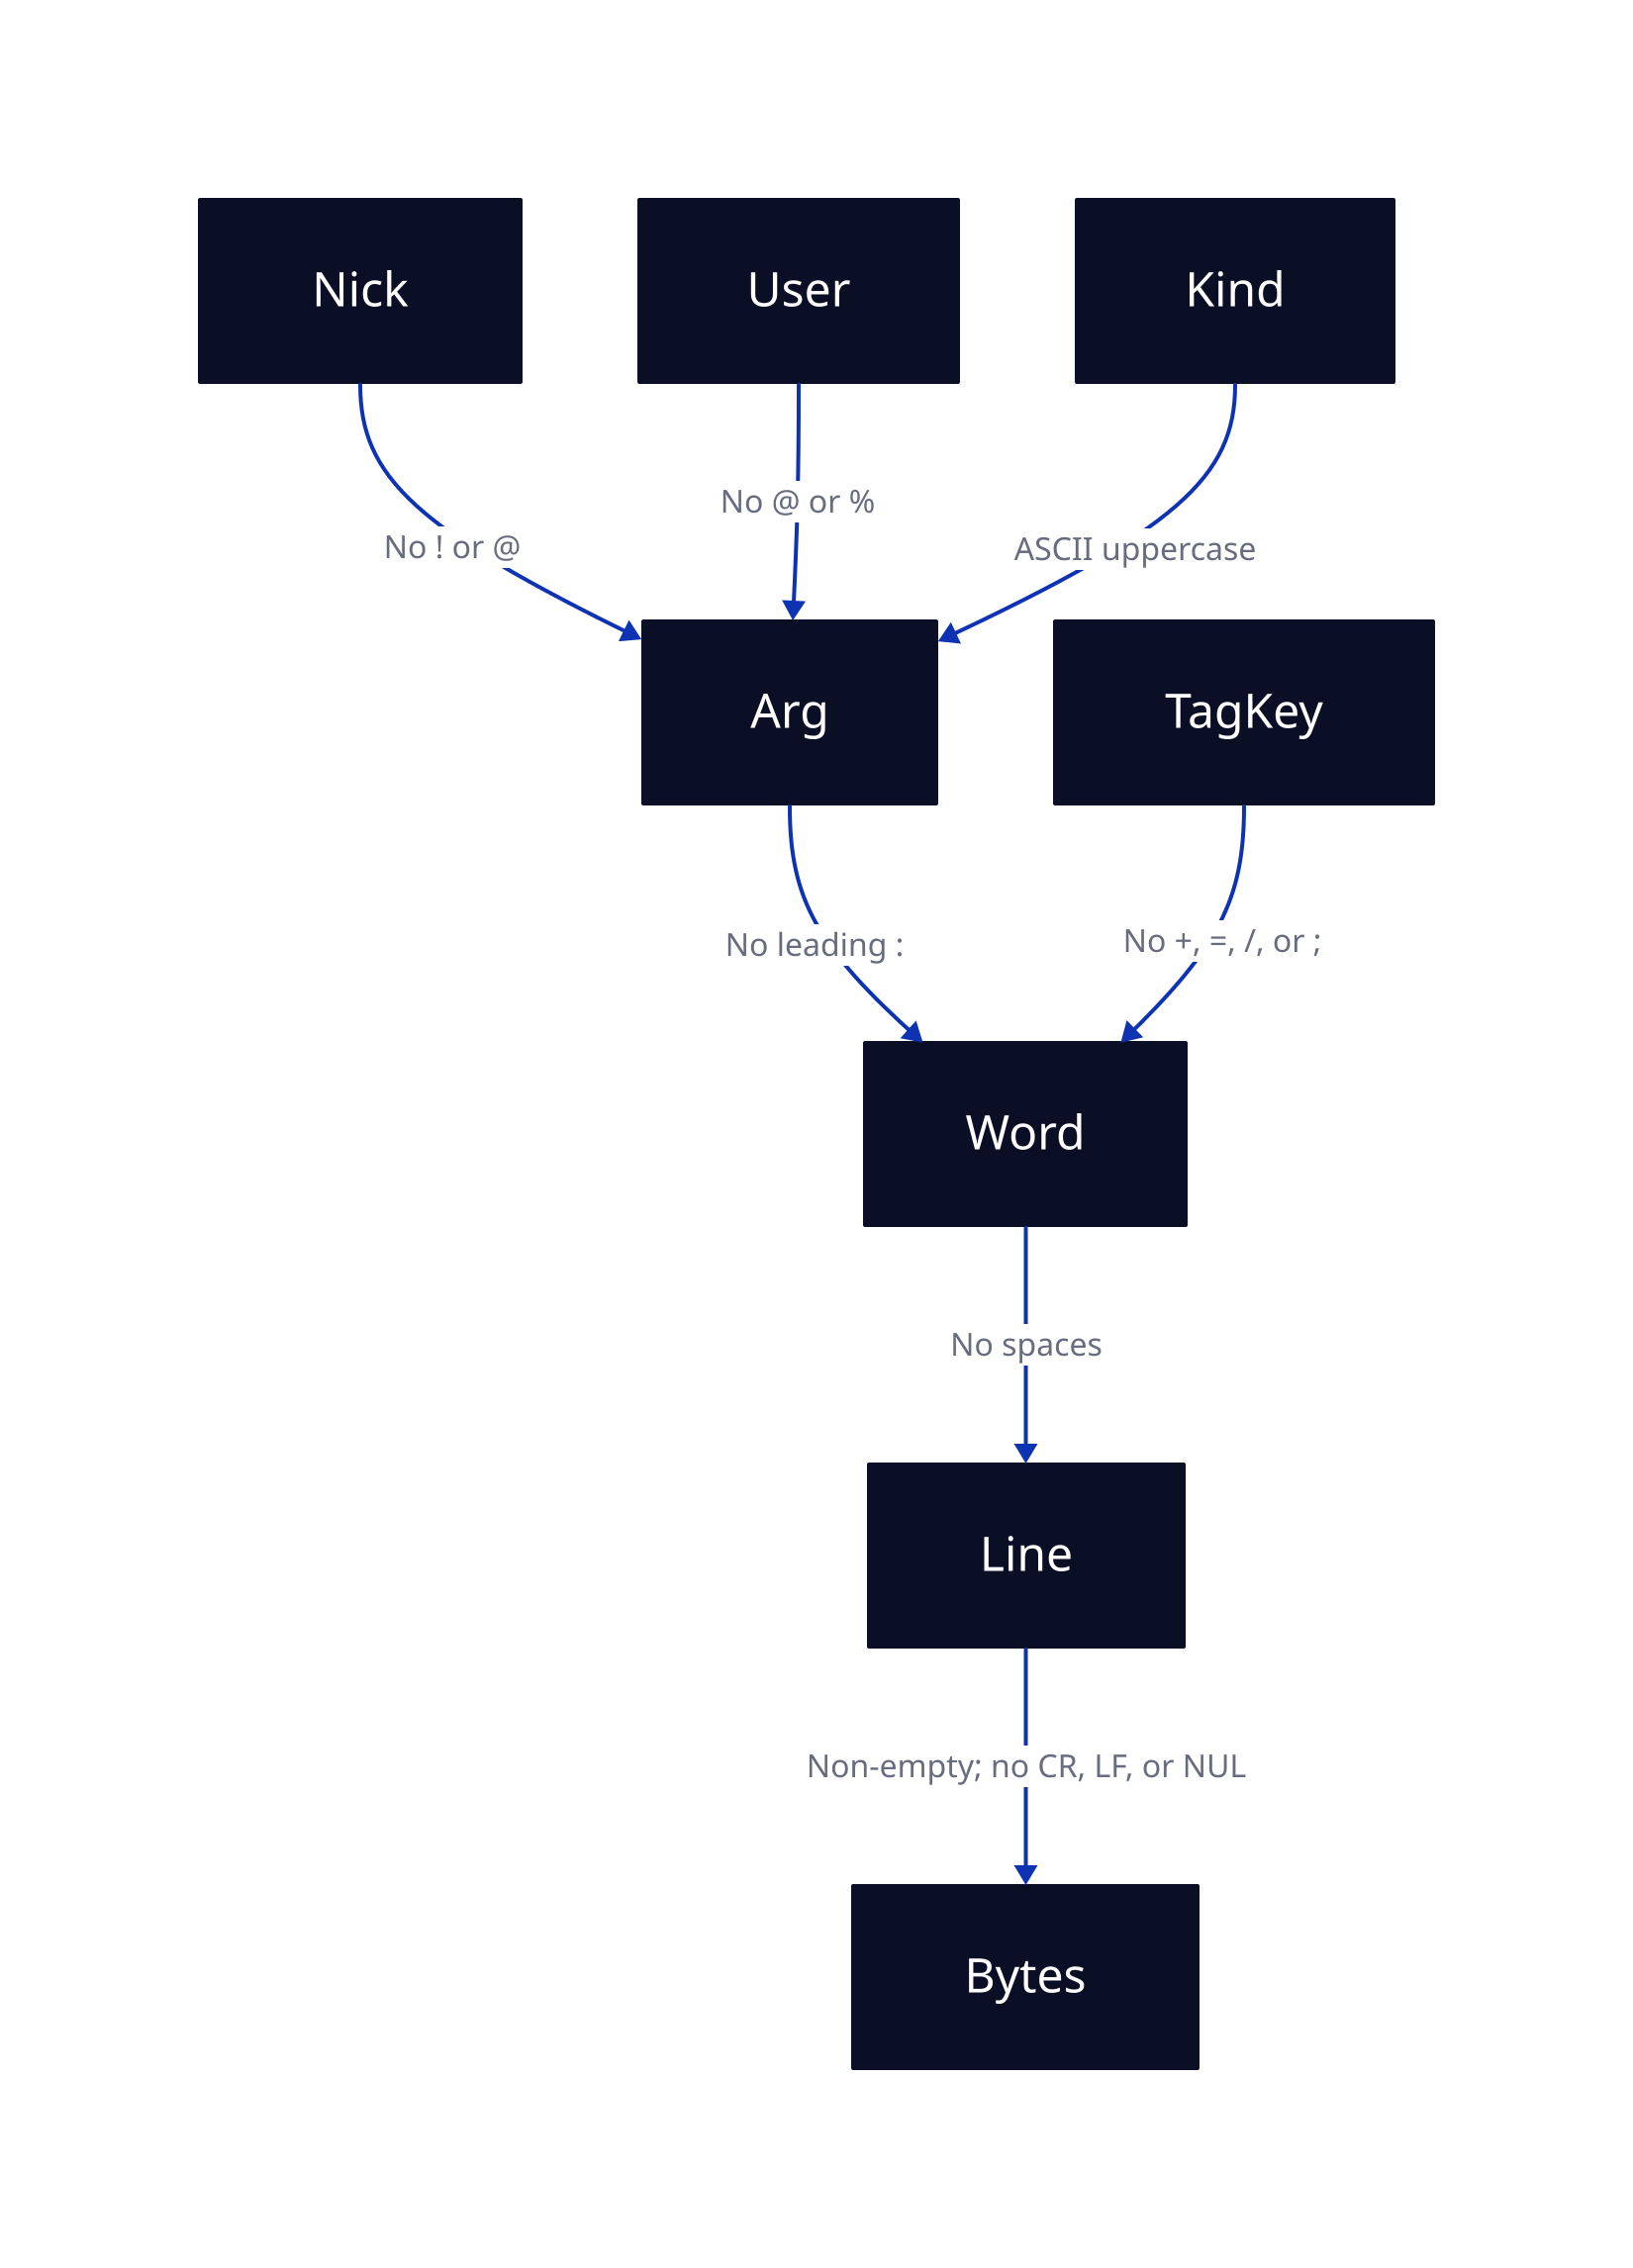 Bytes.shape: class
Line.shape: class
Word.shape: class
Arg.shape: class
User.shape: class
Nick.shape: class
Kind.shape: class
TagKey.shape: class

Bytes <- Line: "Non-empty; no CR, LF, or NUL"
Line <- Word: No spaces
Word <- Arg: "No leading :"
Arg <- Nick: "No ! or @"
Arg <- User: "No @ or %"
Arg <- Kind: "ASCII uppercase"
Word <- TagKey: "No +, =, /, or ;"
